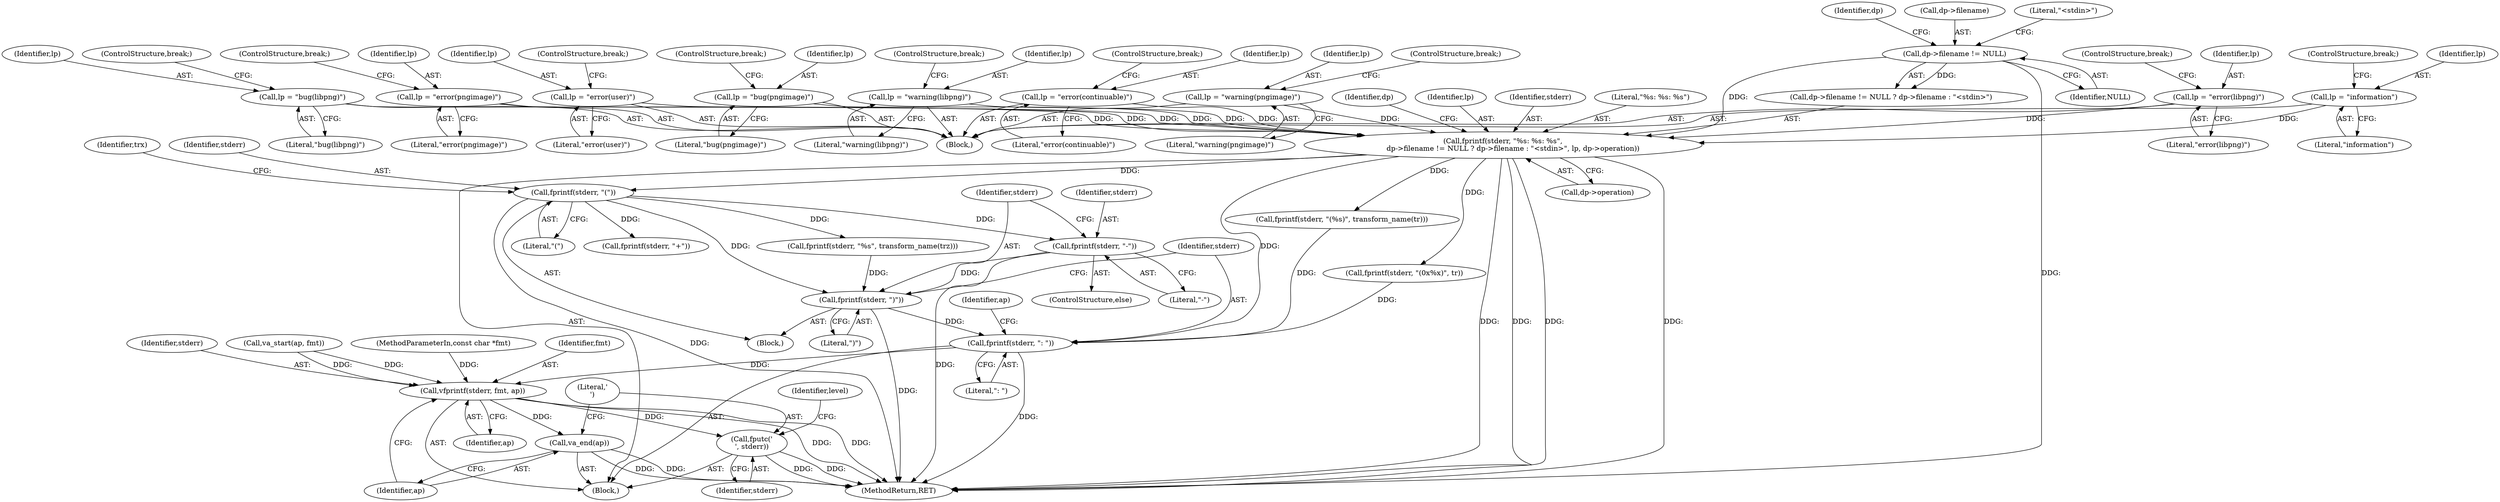 digraph "0_Android_9d4853418ab2f754c2b63e091c29c5529b8b86ca_22@API" {
"1000264" [label="(Call,fprintf(stderr, \"-\"))"];
"1000227" [label="(Call,fprintf(stderr, \"(\"))"];
"1000182" [label="(Call,fprintf(stderr, \"%s: %s: %s\",\n         dp->filename != NULL ? dp->filename : \"<stdin>\", lp, dp->operation))"];
"1000186" [label="(Call,dp->filename != NULL)"];
"1000158" [label="(Call,lp = \"bug(libpng)\")"];
"1000163" [label="(Call,lp = \"error(pngimage)\")"];
"1000168" [label="(Call,lp = \"error(user)\")"];
"1000178" [label="(Call,lp = \"bug(pngimage)\")"];
"1000138" [label="(Call,lp = \"warning(libpng)\")"];
"1000148" [label="(Call,lp = \"error(continuable)\")"];
"1000153" [label="(Call,lp = \"error(libpng)\")"];
"1000143" [label="(Call,lp = \"warning(pngimage)\")"];
"1000133" [label="(Call,lp = \"information\")"];
"1000267" [label="(Call,fprintf(stderr, \")\"))"];
"1000281" [label="(Call,fprintf(stderr, \": \"))"];
"1000287" [label="(Call,vfprintf(stderr, fmt, ap))"];
"1000291" [label="(Call,va_end(ap))"];
"1000293" [label="(Call,fputc('\n', stderr))"];
"1000281" [label="(Call,fprintf(stderr, \": \"))"];
"1000222" [label="(Block,)"];
"1000180" [label="(Literal,\"bug(pngimage)\")"];
"1000292" [label="(Identifier,ap)"];
"1000282" [label="(Identifier,stderr)"];
"1000190" [label="(Identifier,NULL)"];
"1000170" [label="(Literal,\"error(user)\")"];
"1000263" [label="(ControlStructure,else)"];
"1000269" [label="(Literal,\")\")"];
"1000136" [label="(ControlStructure,break;)"];
"1000107" [label="(MethodParameterIn,const char *fmt)"];
"1000192" [label="(Identifier,dp)"];
"1000151" [label="(ControlStructure,break;)"];
"1000155" [label="(Literal,\"error(libpng)\")"];
"1000158" [label="(Call,lp = \"bug(libpng)\")"];
"1000252" [label="(Call,fprintf(stderr, \"%s\", transform_name(trz)))"];
"1000187" [label="(Call,dp->filename)"];
"1000148" [label="(Call,lp = \"error(continuable)\")"];
"1000183" [label="(Identifier,stderr)"];
"1000266" [label="(Literal,\"-\")"];
"1000126" [label="(Block,)"];
"1000144" [label="(Identifier,lp)"];
"1000178" [label="(Call,lp = \"bug(pngimage)\")"];
"1000159" [label="(Identifier,lp)"];
"1000291" [label="(Call,va_end(ap))"];
"1000184" [label="(Literal,\"%s: %s: %s\")"];
"1000138" [label="(Call,lp = \"warning(libpng)\")"];
"1000194" [label="(Literal,\"<stdin>\")"];
"1000186" [label="(Call,dp->filename != NULL)"];
"1000285" [label="(Identifier,ap)"];
"1000295" [label="(Identifier,stderr)"];
"1000316" [label="(MethodReturn,RET)"];
"1000289" [label="(Identifier,fmt)"];
"1000169" [label="(Identifier,lp)"];
"1000181" [label="(ControlStructure,break;)"];
"1000231" [label="(Identifier,trx)"];
"1000229" [label="(Literal,\"(\")"];
"1000228" [label="(Identifier,stderr)"];
"1000249" [label="(Call,fprintf(stderr, \"+\"))"];
"1000196" [label="(Call,dp->operation)"];
"1000185" [label="(Call,dp->filename != NULL ? dp->filename : \"<stdin>\")"];
"1000133" [label="(Call,lp = \"information\")"];
"1000134" [label="(Identifier,lp)"];
"1000202" [label="(Identifier,dp)"];
"1000166" [label="(ControlStructure,break;)"];
"1000299" [label="(Identifier,level)"];
"1000276" [label="(Call,fprintf(stderr, \"(%s)\", transform_name(tr)))"];
"1000140" [label="(Literal,\"warning(libpng)\")"];
"1000135" [label="(Literal,\"information\")"];
"1000227" [label="(Call,fprintf(stderr, \"(\"))"];
"1000283" [label="(Literal,\": \")"];
"1000287" [label="(Call,vfprintf(stderr, fmt, ap))"];
"1000271" [label="(Call,fprintf(stderr, \"(0x%x)\", tr))"];
"1000146" [label="(ControlStructure,break;)"];
"1000264" [label="(Call,fprintf(stderr, \"-\"))"];
"1000195" [label="(Identifier,lp)"];
"1000165" [label="(Literal,\"error(pngimage)\")"];
"1000141" [label="(ControlStructure,break;)"];
"1000290" [label="(Identifier,ap)"];
"1000164" [label="(Identifier,lp)"];
"1000267" [label="(Call,fprintf(stderr, \")\"))"];
"1000171" [label="(ControlStructure,break;)"];
"1000161" [label="(ControlStructure,break;)"];
"1000163" [label="(Call,lp = \"error(pngimage)\")"];
"1000143" [label="(Call,lp = \"warning(pngimage)\")"];
"1000182" [label="(Call,fprintf(stderr, \"%s: %s: %s\",\n         dp->filename != NULL ? dp->filename : \"<stdin>\", lp, dp->operation))"];
"1000294" [label="(Literal,'\n')"];
"1000139" [label="(Identifier,lp)"];
"1000131" [label="(Block,)"];
"1000150" [label="(Literal,\"error(continuable)\")"];
"1000156" [label="(ControlStructure,break;)"];
"1000288" [label="(Identifier,stderr)"];
"1000268" [label="(Identifier,stderr)"];
"1000145" [label="(Literal,\"warning(pngimage)\")"];
"1000265" [label="(Identifier,stderr)"];
"1000179" [label="(Identifier,lp)"];
"1000160" [label="(Literal,\"bug(libpng)\")"];
"1000153" [label="(Call,lp = \"error(libpng)\")"];
"1000284" [label="(Call,va_start(ap, fmt))"];
"1000149" [label="(Identifier,lp)"];
"1000293" [label="(Call,fputc('\n', stderr))"];
"1000154" [label="(Identifier,lp)"];
"1000168" [label="(Call,lp = \"error(user)\")"];
"1000264" -> "1000263"  [label="AST: "];
"1000264" -> "1000266"  [label="CFG: "];
"1000265" -> "1000264"  [label="AST: "];
"1000266" -> "1000264"  [label="AST: "];
"1000268" -> "1000264"  [label="CFG: "];
"1000264" -> "1000316"  [label="DDG: "];
"1000227" -> "1000264"  [label="DDG: "];
"1000264" -> "1000267"  [label="DDG: "];
"1000227" -> "1000222"  [label="AST: "];
"1000227" -> "1000229"  [label="CFG: "];
"1000228" -> "1000227"  [label="AST: "];
"1000229" -> "1000227"  [label="AST: "];
"1000231" -> "1000227"  [label="CFG: "];
"1000227" -> "1000316"  [label="DDG: "];
"1000182" -> "1000227"  [label="DDG: "];
"1000227" -> "1000249"  [label="DDG: "];
"1000227" -> "1000252"  [label="DDG: "];
"1000227" -> "1000267"  [label="DDG: "];
"1000182" -> "1000126"  [label="AST: "];
"1000182" -> "1000196"  [label="CFG: "];
"1000183" -> "1000182"  [label="AST: "];
"1000184" -> "1000182"  [label="AST: "];
"1000185" -> "1000182"  [label="AST: "];
"1000195" -> "1000182"  [label="AST: "];
"1000196" -> "1000182"  [label="AST: "];
"1000202" -> "1000182"  [label="CFG: "];
"1000182" -> "1000316"  [label="DDG: "];
"1000182" -> "1000316"  [label="DDG: "];
"1000182" -> "1000316"  [label="DDG: "];
"1000182" -> "1000316"  [label="DDG: "];
"1000186" -> "1000182"  [label="DDG: "];
"1000158" -> "1000182"  [label="DDG: "];
"1000163" -> "1000182"  [label="DDG: "];
"1000168" -> "1000182"  [label="DDG: "];
"1000178" -> "1000182"  [label="DDG: "];
"1000138" -> "1000182"  [label="DDG: "];
"1000148" -> "1000182"  [label="DDG: "];
"1000153" -> "1000182"  [label="DDG: "];
"1000143" -> "1000182"  [label="DDG: "];
"1000133" -> "1000182"  [label="DDG: "];
"1000182" -> "1000271"  [label="DDG: "];
"1000182" -> "1000276"  [label="DDG: "];
"1000182" -> "1000281"  [label="DDG: "];
"1000186" -> "1000185"  [label="AST: "];
"1000186" -> "1000190"  [label="CFG: "];
"1000187" -> "1000186"  [label="AST: "];
"1000190" -> "1000186"  [label="AST: "];
"1000192" -> "1000186"  [label="CFG: "];
"1000194" -> "1000186"  [label="CFG: "];
"1000186" -> "1000316"  [label="DDG: "];
"1000186" -> "1000185"  [label="DDG: "];
"1000158" -> "1000131"  [label="AST: "];
"1000158" -> "1000160"  [label="CFG: "];
"1000159" -> "1000158"  [label="AST: "];
"1000160" -> "1000158"  [label="AST: "];
"1000161" -> "1000158"  [label="CFG: "];
"1000163" -> "1000131"  [label="AST: "];
"1000163" -> "1000165"  [label="CFG: "];
"1000164" -> "1000163"  [label="AST: "];
"1000165" -> "1000163"  [label="AST: "];
"1000166" -> "1000163"  [label="CFG: "];
"1000168" -> "1000131"  [label="AST: "];
"1000168" -> "1000170"  [label="CFG: "];
"1000169" -> "1000168"  [label="AST: "];
"1000170" -> "1000168"  [label="AST: "];
"1000171" -> "1000168"  [label="CFG: "];
"1000178" -> "1000131"  [label="AST: "];
"1000178" -> "1000180"  [label="CFG: "];
"1000179" -> "1000178"  [label="AST: "];
"1000180" -> "1000178"  [label="AST: "];
"1000181" -> "1000178"  [label="CFG: "];
"1000138" -> "1000131"  [label="AST: "];
"1000138" -> "1000140"  [label="CFG: "];
"1000139" -> "1000138"  [label="AST: "];
"1000140" -> "1000138"  [label="AST: "];
"1000141" -> "1000138"  [label="CFG: "];
"1000148" -> "1000131"  [label="AST: "];
"1000148" -> "1000150"  [label="CFG: "];
"1000149" -> "1000148"  [label="AST: "];
"1000150" -> "1000148"  [label="AST: "];
"1000151" -> "1000148"  [label="CFG: "];
"1000153" -> "1000131"  [label="AST: "];
"1000153" -> "1000155"  [label="CFG: "];
"1000154" -> "1000153"  [label="AST: "];
"1000155" -> "1000153"  [label="AST: "];
"1000156" -> "1000153"  [label="CFG: "];
"1000143" -> "1000131"  [label="AST: "];
"1000143" -> "1000145"  [label="CFG: "];
"1000144" -> "1000143"  [label="AST: "];
"1000145" -> "1000143"  [label="AST: "];
"1000146" -> "1000143"  [label="CFG: "];
"1000133" -> "1000131"  [label="AST: "];
"1000133" -> "1000135"  [label="CFG: "];
"1000134" -> "1000133"  [label="AST: "];
"1000135" -> "1000133"  [label="AST: "];
"1000136" -> "1000133"  [label="CFG: "];
"1000267" -> "1000222"  [label="AST: "];
"1000267" -> "1000269"  [label="CFG: "];
"1000268" -> "1000267"  [label="AST: "];
"1000269" -> "1000267"  [label="AST: "];
"1000282" -> "1000267"  [label="CFG: "];
"1000267" -> "1000316"  [label="DDG: "];
"1000252" -> "1000267"  [label="DDG: "];
"1000267" -> "1000281"  [label="DDG: "];
"1000281" -> "1000126"  [label="AST: "];
"1000281" -> "1000283"  [label="CFG: "];
"1000282" -> "1000281"  [label="AST: "];
"1000283" -> "1000281"  [label="AST: "];
"1000285" -> "1000281"  [label="CFG: "];
"1000281" -> "1000316"  [label="DDG: "];
"1000276" -> "1000281"  [label="DDG: "];
"1000271" -> "1000281"  [label="DDG: "];
"1000281" -> "1000287"  [label="DDG: "];
"1000287" -> "1000126"  [label="AST: "];
"1000287" -> "1000290"  [label="CFG: "];
"1000288" -> "1000287"  [label="AST: "];
"1000289" -> "1000287"  [label="AST: "];
"1000290" -> "1000287"  [label="AST: "];
"1000292" -> "1000287"  [label="CFG: "];
"1000287" -> "1000316"  [label="DDG: "];
"1000287" -> "1000316"  [label="DDG: "];
"1000284" -> "1000287"  [label="DDG: "];
"1000284" -> "1000287"  [label="DDG: "];
"1000107" -> "1000287"  [label="DDG: "];
"1000287" -> "1000291"  [label="DDG: "];
"1000287" -> "1000293"  [label="DDG: "];
"1000291" -> "1000126"  [label="AST: "];
"1000291" -> "1000292"  [label="CFG: "];
"1000292" -> "1000291"  [label="AST: "];
"1000294" -> "1000291"  [label="CFG: "];
"1000291" -> "1000316"  [label="DDG: "];
"1000291" -> "1000316"  [label="DDG: "];
"1000293" -> "1000126"  [label="AST: "];
"1000293" -> "1000295"  [label="CFG: "];
"1000294" -> "1000293"  [label="AST: "];
"1000295" -> "1000293"  [label="AST: "];
"1000299" -> "1000293"  [label="CFG: "];
"1000293" -> "1000316"  [label="DDG: "];
"1000293" -> "1000316"  [label="DDG: "];
}
